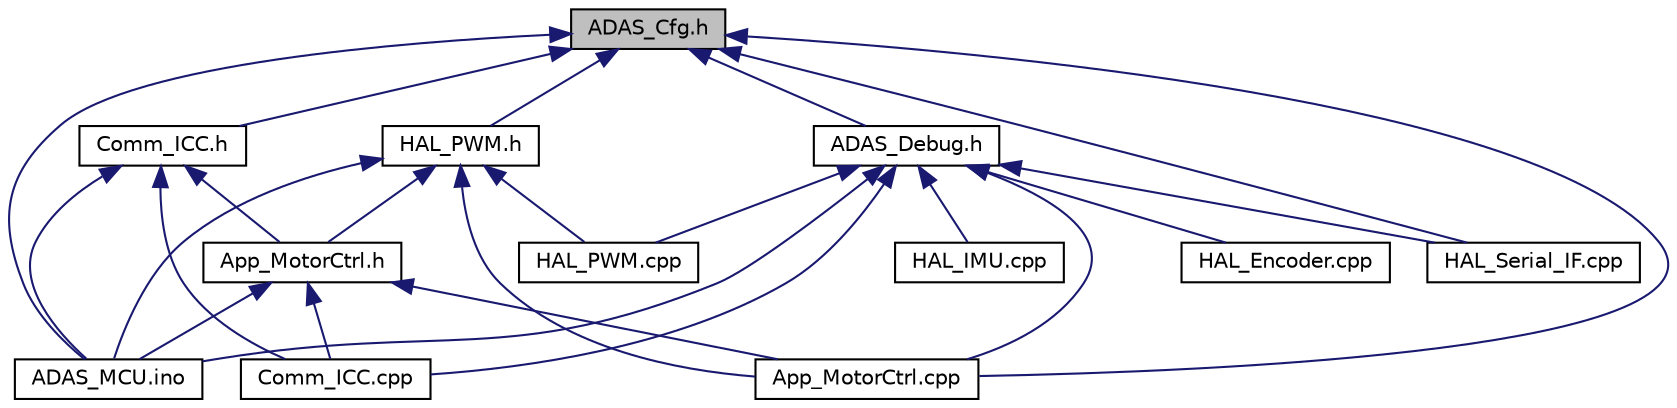digraph "ADAS_Cfg.h"
{
 // INTERACTIVE_SVG=YES
 // LATEX_PDF_SIZE
  bgcolor="transparent";
  edge [fontname="Helvetica",fontsize="10",labelfontname="Helvetica",labelfontsize="10"];
  node [fontname="Helvetica",fontsize="10",shape=record];
  Node1 [label="ADAS_Cfg.h",height=0.2,width=0.4,color="black", fillcolor="grey75", style="filled", fontcolor="black",tooltip="This file contains the configuration of the vehicle."];
  Node1 -> Node2 [dir="back",color="midnightblue",fontsize="10",style="solid"];
  Node2 [label="ADAS_Debug.h",height=0.2,width=0.4,color="black",URL="$_a_d_a_s___debug_8h.html",tooltip=" "];
  Node2 -> Node3 [dir="back",color="midnightblue",fontsize="10",style="solid"];
  Node3 [label="ADAS_MCU.ino",height=0.2,width=0.4,color="black",URL="$_a_d_a_s___m_c_u_8ino.html",tooltip="Main file for the NavU of the ADAS project."];
  Node2 -> Node4 [dir="back",color="midnightblue",fontsize="10",style="solid"];
  Node4 [label="App_MotorCtrl.cpp",height=0.2,width=0.4,color="black",URL="$_app___motor_ctrl_8cpp.html",tooltip="Application file for environmental data."];
  Node2 -> Node5 [dir="back",color="midnightblue",fontsize="10",style="solid"];
  Node5 [label="Comm_ICC.cpp",height=0.2,width=0.4,color="black",URL="$_comm___i_c_c_8cpp.html",tooltip=" "];
  Node2 -> Node6 [dir="back",color="midnightblue",fontsize="10",style="solid"];
  Node6 [label="HAL_Encoder.cpp",height=0.2,width=0.4,color="black",URL="$_h_a_l___encoder_8cpp.html",tooltip=" "];
  Node2 -> Node7 [dir="back",color="midnightblue",fontsize="10",style="solid"];
  Node7 [label="HAL_IMU.cpp",height=0.2,width=0.4,color="black",URL="$_h_a_l___i_m_u_8cpp.html",tooltip="Application file for IMU."];
  Node2 -> Node8 [dir="back",color="midnightblue",fontsize="10",style="solid"];
  Node8 [label="HAL_PWM.cpp",height=0.2,width=0.4,color="black",URL="$_h_a_l___p_w_m_8cpp.html",tooltip=" "];
  Node2 -> Node9 [dir="back",color="midnightblue",fontsize="10",style="solid"];
  Node9 [label="HAL_Serial_IF.cpp",height=0.2,width=0.4,color="black",URL="$_h_a_l___serial___i_f_8cpp.html",tooltip=" "];
  Node1 -> Node3 [dir="back",color="midnightblue",fontsize="10",style="solid"];
  Node1 -> Node10 [dir="back",color="midnightblue",fontsize="10",style="solid"];
  Node10 [label="HAL_PWM.h",height=0.2,width=0.4,color="black",URL="$_h_a_l___p_w_m_8h.html",tooltip=" "];
  Node10 -> Node3 [dir="back",color="midnightblue",fontsize="10",style="solid"];
  Node10 -> Node11 [dir="back",color="midnightblue",fontsize="10",style="solid"];
  Node11 [label="App_MotorCtrl.h",height=0.2,width=0.4,color="black",URL="$_app___motor_ctrl_8h.html",tooltip="Header file for motor control unit."];
  Node11 -> Node3 [dir="back",color="midnightblue",fontsize="10",style="solid"];
  Node11 -> Node4 [dir="back",color="midnightblue",fontsize="10",style="solid"];
  Node11 -> Node5 [dir="back",color="midnightblue",fontsize="10",style="solid"];
  Node10 -> Node4 [dir="back",color="midnightblue",fontsize="10",style="solid"];
  Node10 -> Node8 [dir="back",color="midnightblue",fontsize="10",style="solid"];
  Node1 -> Node12 [dir="back",color="midnightblue",fontsize="10",style="solid"];
  Node12 [label="Comm_ICC.h",height=0.2,width=0.4,color="black",URL="$_comm___i_c_c_8h.html",tooltip=" "];
  Node12 -> Node3 [dir="back",color="midnightblue",fontsize="10",style="solid"];
  Node12 -> Node11 [dir="back",color="midnightblue",fontsize="10",style="solid"];
  Node12 -> Node5 [dir="back",color="midnightblue",fontsize="10",style="solid"];
  Node1 -> Node4 [dir="back",color="midnightblue",fontsize="10",style="solid"];
  Node1 -> Node9 [dir="back",color="midnightblue",fontsize="10",style="solid"];
}
